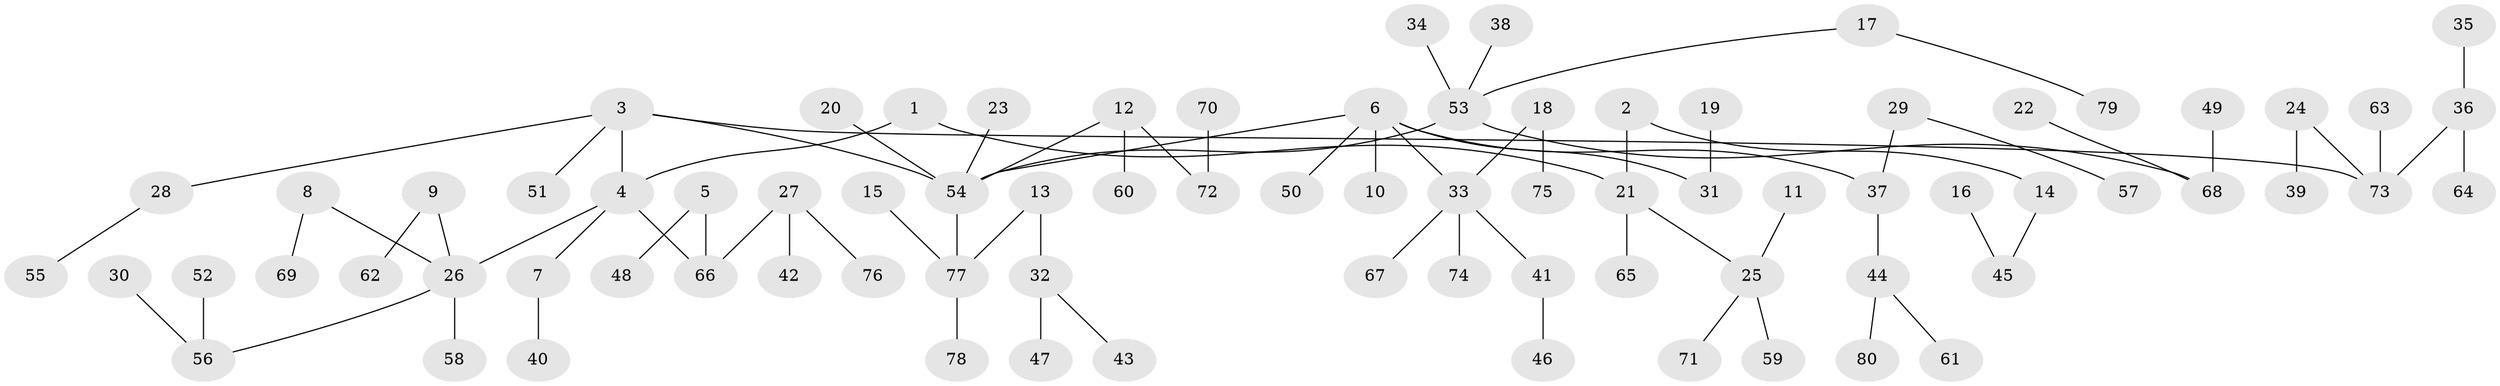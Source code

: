 // original degree distribution, {6: 0.03007518796992481, 5: 0.045112781954887216, 8: 0.007518796992481203, 2: 0.3308270676691729, 4: 0.06015037593984962, 1: 0.48120300751879697, 3: 0.045112781954887216}
// Generated by graph-tools (version 1.1) at 2025/37/03/04/25 23:37:23]
// undirected, 80 vertices, 79 edges
graph export_dot {
  node [color=gray90,style=filled];
  1;
  2;
  3;
  4;
  5;
  6;
  7;
  8;
  9;
  10;
  11;
  12;
  13;
  14;
  15;
  16;
  17;
  18;
  19;
  20;
  21;
  22;
  23;
  24;
  25;
  26;
  27;
  28;
  29;
  30;
  31;
  32;
  33;
  34;
  35;
  36;
  37;
  38;
  39;
  40;
  41;
  42;
  43;
  44;
  45;
  46;
  47;
  48;
  49;
  50;
  51;
  52;
  53;
  54;
  55;
  56;
  57;
  58;
  59;
  60;
  61;
  62;
  63;
  64;
  65;
  66;
  67;
  68;
  69;
  70;
  71;
  72;
  73;
  74;
  75;
  76;
  77;
  78;
  79;
  80;
  1 -- 4 [weight=1.0];
  1 -- 21 [weight=1.0];
  2 -- 14 [weight=1.0];
  2 -- 21 [weight=1.0];
  3 -- 4 [weight=1.0];
  3 -- 28 [weight=1.0];
  3 -- 51 [weight=1.0];
  3 -- 54 [weight=1.0];
  3 -- 73 [weight=1.0];
  4 -- 7 [weight=1.0];
  4 -- 26 [weight=1.0];
  4 -- 66 [weight=1.0];
  5 -- 48 [weight=1.0];
  5 -- 66 [weight=1.0];
  6 -- 10 [weight=1.0];
  6 -- 31 [weight=1.0];
  6 -- 33 [weight=1.0];
  6 -- 37 [weight=1.0];
  6 -- 50 [weight=1.0];
  6 -- 54 [weight=1.0];
  7 -- 40 [weight=1.0];
  8 -- 26 [weight=1.0];
  8 -- 69 [weight=1.0];
  9 -- 26 [weight=1.0];
  9 -- 62 [weight=1.0];
  11 -- 25 [weight=1.0];
  12 -- 54 [weight=1.0];
  12 -- 60 [weight=1.0];
  12 -- 72 [weight=1.0];
  13 -- 32 [weight=1.0];
  13 -- 77 [weight=1.0];
  14 -- 45 [weight=1.0];
  15 -- 77 [weight=1.0];
  16 -- 45 [weight=1.0];
  17 -- 53 [weight=1.0];
  17 -- 79 [weight=1.0];
  18 -- 33 [weight=1.0];
  18 -- 75 [weight=1.0];
  19 -- 31 [weight=1.0];
  20 -- 54 [weight=1.0];
  21 -- 25 [weight=1.0];
  21 -- 65 [weight=1.0];
  22 -- 68 [weight=1.0];
  23 -- 54 [weight=1.0];
  24 -- 39 [weight=1.0];
  24 -- 73 [weight=1.0];
  25 -- 59 [weight=1.0];
  25 -- 71 [weight=1.0];
  26 -- 56 [weight=1.0];
  26 -- 58 [weight=1.0];
  27 -- 42 [weight=1.0];
  27 -- 66 [weight=1.0];
  27 -- 76 [weight=1.0];
  28 -- 55 [weight=1.0];
  29 -- 37 [weight=1.0];
  29 -- 57 [weight=1.0];
  30 -- 56 [weight=1.0];
  32 -- 43 [weight=1.0];
  32 -- 47 [weight=1.0];
  33 -- 41 [weight=1.0];
  33 -- 67 [weight=1.0];
  33 -- 74 [weight=1.0];
  34 -- 53 [weight=1.0];
  35 -- 36 [weight=1.0];
  36 -- 64 [weight=1.0];
  36 -- 73 [weight=1.0];
  37 -- 44 [weight=1.0];
  38 -- 53 [weight=1.0];
  41 -- 46 [weight=1.0];
  44 -- 61 [weight=1.0];
  44 -- 80 [weight=1.0];
  49 -- 68 [weight=1.0];
  52 -- 56 [weight=1.0];
  53 -- 54 [weight=1.0];
  53 -- 68 [weight=1.0];
  54 -- 77 [weight=1.0];
  63 -- 73 [weight=1.0];
  70 -- 72 [weight=1.0];
  77 -- 78 [weight=1.0];
}
